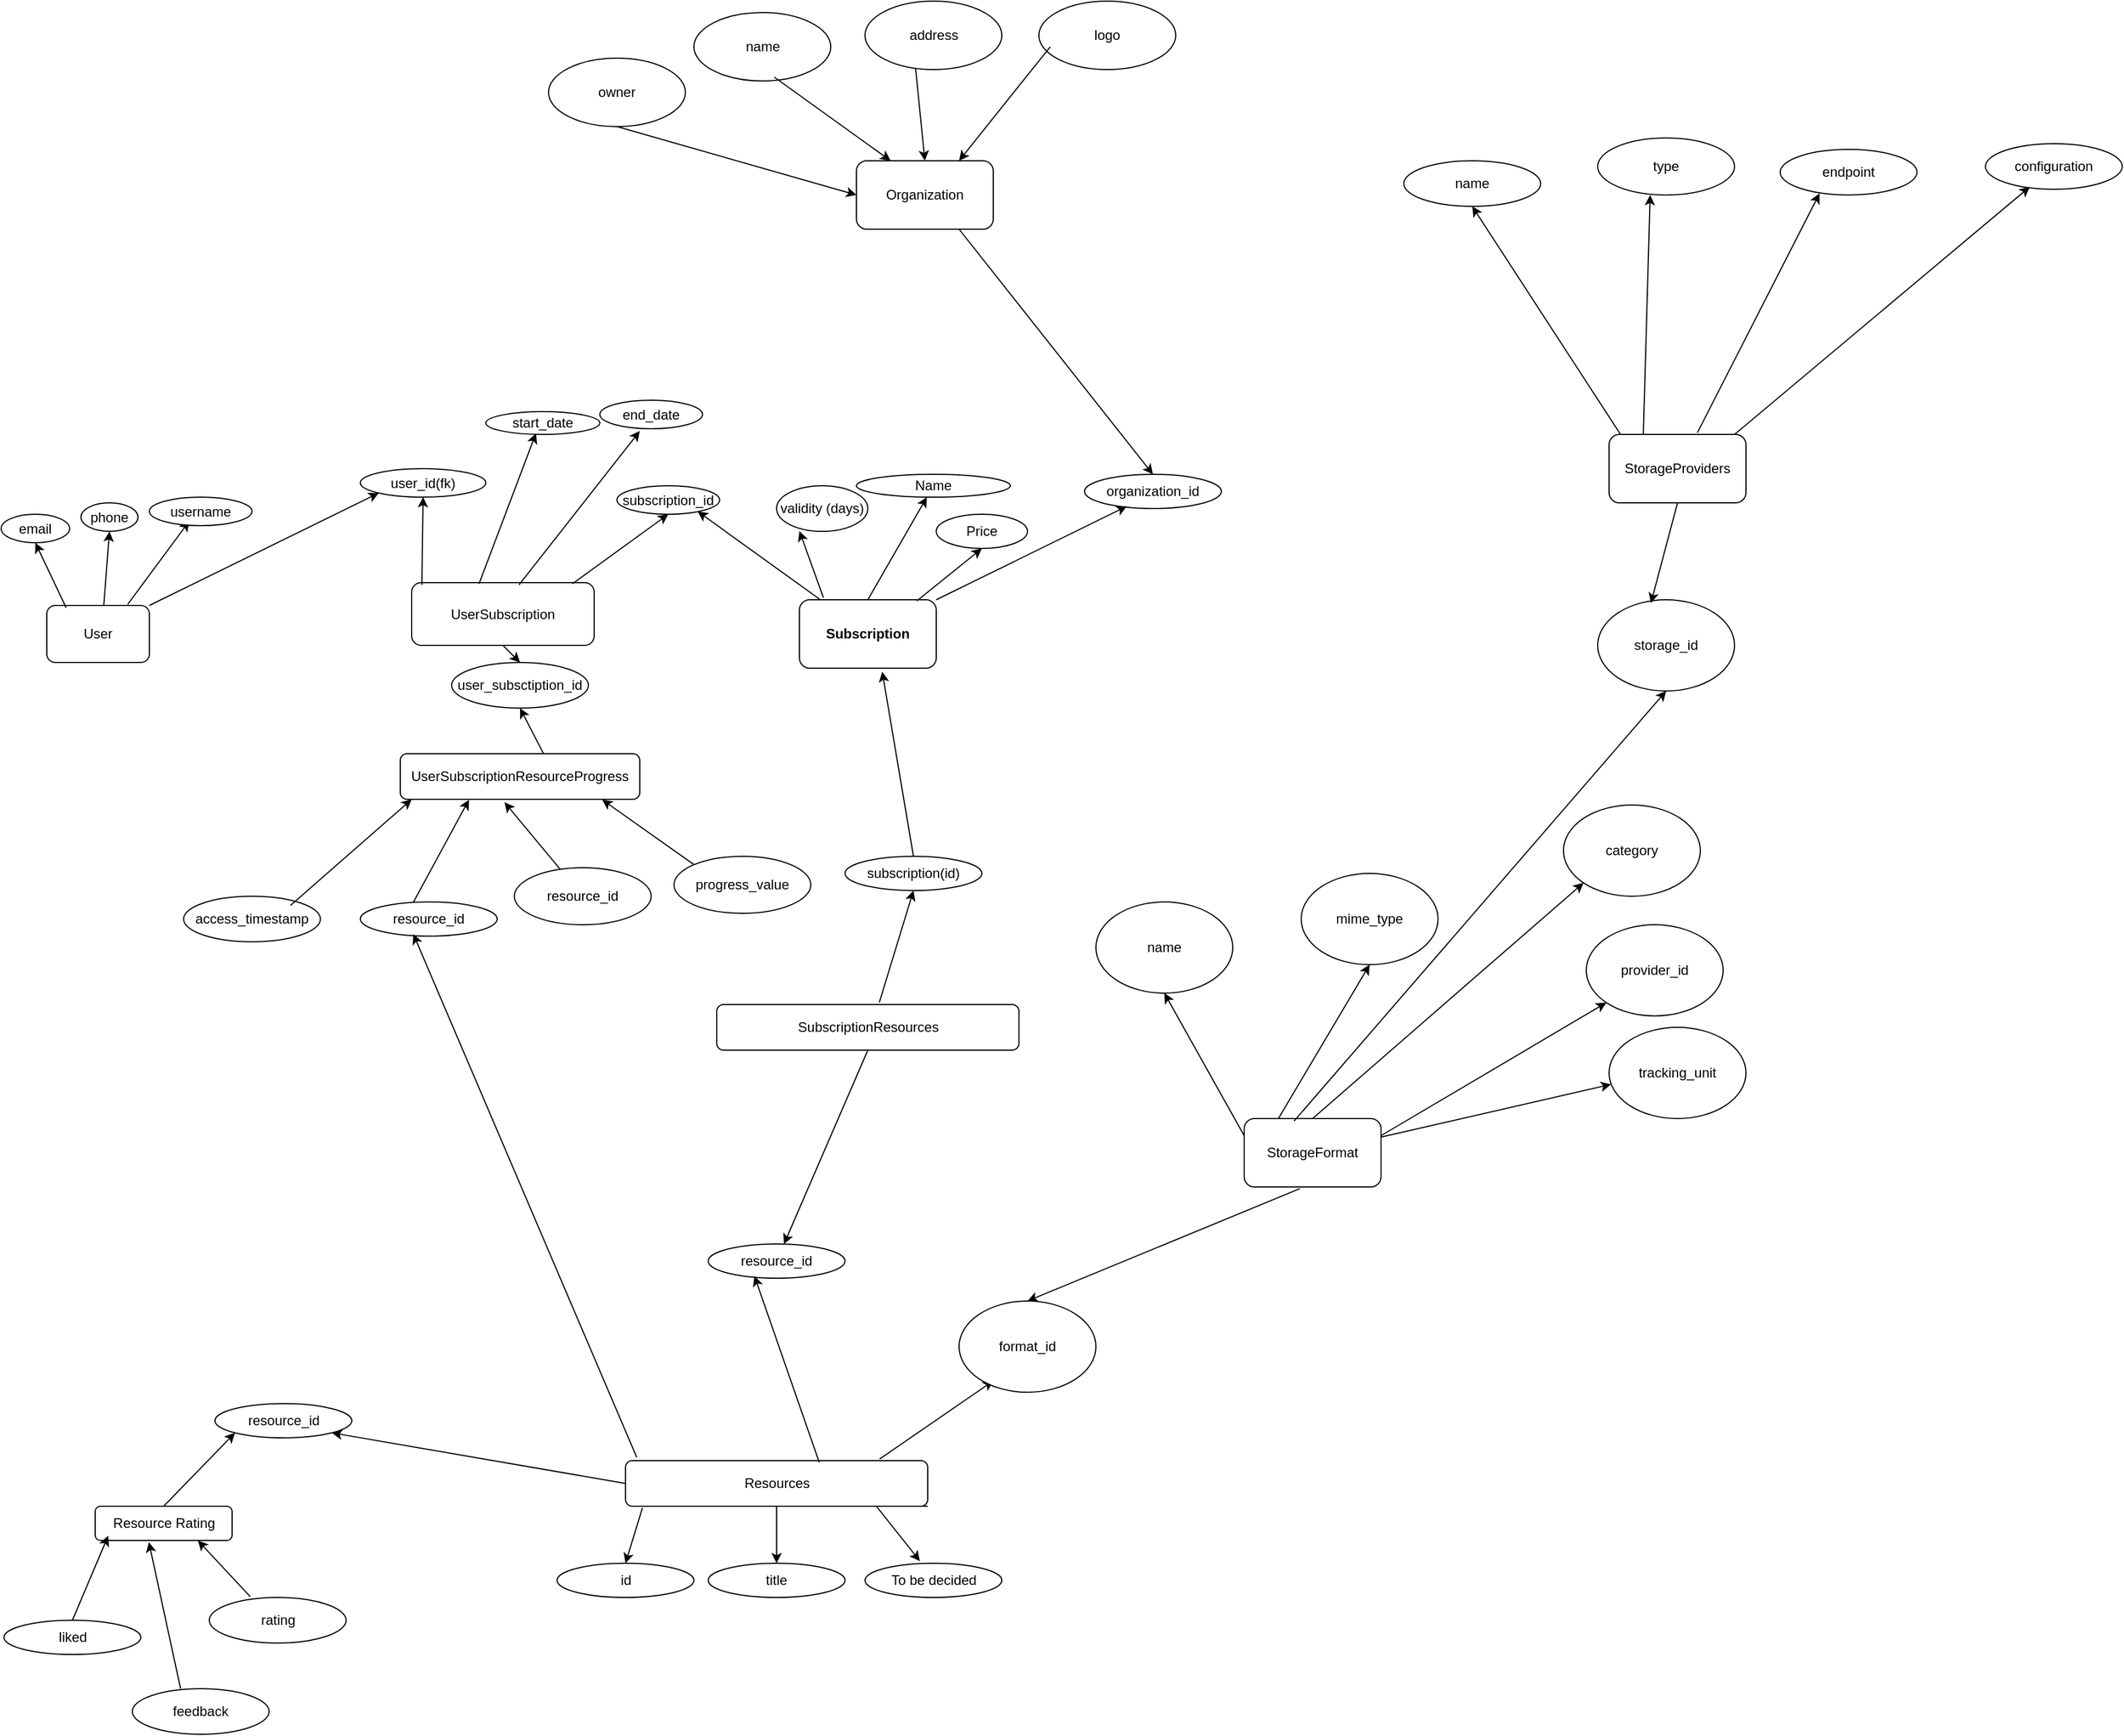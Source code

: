 <mxfile version="26.2.8">
  <diagram name="Page-1" id="UfVrASz8z7SiAWhCFTRR">
    <mxGraphModel dx="1264" dy="1968" grid="1" gridSize="10" guides="1" tooltips="1" connect="1" arrows="1" fold="1" page="1" pageScale="1" pageWidth="850" pageHeight="1100" math="0" shadow="0">
      <root>
        <mxCell id="0" />
        <mxCell id="1" parent="0" />
        <mxCell id="PPMV_HGDCqkAZv2vb4dY-1" value="User" style="rounded=1;whiteSpace=wrap;html=1;" parent="1" vertex="1">
          <mxGeometry x="40" y="180" width="90" height="50" as="geometry" />
        </mxCell>
        <mxCell id="PPMV_HGDCqkAZv2vb4dY-2" value="&lt;b&gt;Subscription&lt;/b&gt;" style="rounded=1;whiteSpace=wrap;html=1;" parent="1" vertex="1">
          <mxGeometry x="700" y="175" width="120" height="60" as="geometry" />
        </mxCell>
        <mxCell id="PPMV_HGDCqkAZv2vb4dY-4" value="validity (days)" style="ellipse;whiteSpace=wrap;html=1;" parent="1" vertex="1">
          <mxGeometry x="680" y="75" width="80" height="40" as="geometry" />
        </mxCell>
        <mxCell id="PPMV_HGDCqkAZv2vb4dY-6" value="" style="endArrow=classic;html=1;rounded=0;exitX=0.5;exitY=0;exitDx=0;exitDy=0;" parent="1" source="PPMV_HGDCqkAZv2vb4dY-2" target="PPMV_HGDCqkAZv2vb4dY-7" edge="1">
          <mxGeometry width="50" height="50" relative="1" as="geometry">
            <mxPoint x="530" y="210" as="sourcePoint" />
            <mxPoint x="580" y="160" as="targetPoint" />
          </mxGeometry>
        </mxCell>
        <mxCell id="PPMV_HGDCqkAZv2vb4dY-7" value="Name" style="ellipse;whiteSpace=wrap;html=1;" parent="1" vertex="1">
          <mxGeometry x="750" y="65" width="135" height="20" as="geometry" />
        </mxCell>
        <mxCell id="PPMV_HGDCqkAZv2vb4dY-8" value="Price" style="ellipse;whiteSpace=wrap;html=1;" parent="1" vertex="1">
          <mxGeometry x="820" y="100" width="80" height="30" as="geometry" />
        </mxCell>
        <mxCell id="PPMV_HGDCqkAZv2vb4dY-9" value="" style="endArrow=classic;html=1;rounded=0;exitX=0.858;exitY=0.017;exitDx=0;exitDy=0;exitPerimeter=0;entryX=0.5;entryY=1;entryDx=0;entryDy=0;" parent="1" source="PPMV_HGDCqkAZv2vb4dY-2" target="PPMV_HGDCqkAZv2vb4dY-8" edge="1">
          <mxGeometry width="50" height="50" relative="1" as="geometry">
            <mxPoint x="680" y="200" as="sourcePoint" />
            <mxPoint x="580" y="120" as="targetPoint" />
          </mxGeometry>
        </mxCell>
        <mxCell id="PPMV_HGDCqkAZv2vb4dY-16" value="" style="endArrow=classic;html=1;rounded=0;exitX=0.189;exitY=0.04;exitDx=0;exitDy=0;exitPerimeter=0;entryX=0.5;entryY=1;entryDx=0;entryDy=0;" parent="1" source="PPMV_HGDCqkAZv2vb4dY-1" target="PPMV_HGDCqkAZv2vb4dY-19" edge="1">
          <mxGeometry width="50" height="50" relative="1" as="geometry">
            <mxPoint x="40" y="185" as="sourcePoint" />
            <mxPoint x="60" y="125" as="targetPoint" />
          </mxGeometry>
        </mxCell>
        <mxCell id="PPMV_HGDCqkAZv2vb4dY-17" value="" style="endArrow=classic;html=1;rounded=0;entryX=0.5;entryY=1;entryDx=0;entryDy=0;" parent="1" target="PPMV_HGDCqkAZv2vb4dY-20" edge="1">
          <mxGeometry width="50" height="50" relative="1" as="geometry">
            <mxPoint x="90" y="180" as="sourcePoint" />
            <mxPoint x="90" y="120" as="targetPoint" />
          </mxGeometry>
        </mxCell>
        <mxCell id="PPMV_HGDCqkAZv2vb4dY-18" value="" style="endArrow=classic;html=1;rounded=0;exitX=0.9;exitY=0.08;exitDx=0;exitDy=0;exitPerimeter=0;entryX=0.389;entryY=0.84;entryDx=0;entryDy=0;entryPerimeter=0;" parent="1" target="PPMV_HGDCqkAZv2vb4dY-21" edge="1">
          <mxGeometry width="50" height="50" relative="1" as="geometry">
            <mxPoint x="111" y="179" as="sourcePoint" />
            <mxPoint x="210" y="115" as="targetPoint" />
          </mxGeometry>
        </mxCell>
        <mxCell id="PPMV_HGDCqkAZv2vb4dY-19" value="email" style="ellipse;whiteSpace=wrap;html=1;" parent="1" vertex="1">
          <mxGeometry y="100" width="60" height="25" as="geometry" />
        </mxCell>
        <mxCell id="PPMV_HGDCqkAZv2vb4dY-20" value="phone" style="ellipse;whiteSpace=wrap;html=1;" parent="1" vertex="1">
          <mxGeometry x="70" y="90" width="50" height="25" as="geometry" />
        </mxCell>
        <mxCell id="PPMV_HGDCqkAZv2vb4dY-21" value="username" style="ellipse;whiteSpace=wrap;html=1;" parent="1" vertex="1">
          <mxGeometry x="130" y="85" width="90" height="25" as="geometry" />
        </mxCell>
        <mxCell id="PPMV_HGDCqkAZv2vb4dY-25" value="UserSubscription" style="rounded=1;whiteSpace=wrap;html=1;" parent="1" vertex="1">
          <mxGeometry x="360" y="160" width="160" height="55" as="geometry" />
        </mxCell>
        <mxCell id="PPMV_HGDCqkAZv2vb4dY-26" value="" style="endArrow=classic;html=1;rounded=0;exitX=0.056;exitY=0.036;exitDx=0;exitDy=0;exitPerimeter=0;entryX=0.5;entryY=1;entryDx=0;entryDy=0;" parent="1" source="PPMV_HGDCqkAZv2vb4dY-25" target="PPMV_HGDCqkAZv2vb4dY-29" edge="1">
          <mxGeometry width="50" height="50" relative="1" as="geometry">
            <mxPoint x="210" y="460" as="sourcePoint" />
            <mxPoint x="230" y="400" as="targetPoint" />
          </mxGeometry>
        </mxCell>
        <mxCell id="PPMV_HGDCqkAZv2vb4dY-28" value="" style="endArrow=classic;html=1;rounded=0;exitX=0.588;exitY=0.036;exitDx=0;exitDy=0;exitPerimeter=0;entryX=0.389;entryY=1.08;entryDx=0;entryDy=0;entryPerimeter=0;" parent="1" source="PPMV_HGDCqkAZv2vb4dY-25" target="PPMV_HGDCqkAZv2vb4dY-31" edge="1">
          <mxGeometry width="50" height="50" relative="1" as="geometry">
            <mxPoint x="281" y="454" as="sourcePoint" />
            <mxPoint x="380" y="390" as="targetPoint" />
          </mxGeometry>
        </mxCell>
        <mxCell id="PPMV_HGDCqkAZv2vb4dY-29" value="user_id(fk)" style="ellipse;whiteSpace=wrap;html=1;" parent="1" vertex="1">
          <mxGeometry x="315" y="60" width="110" height="25" as="geometry" />
        </mxCell>
        <mxCell id="PPMV_HGDCqkAZv2vb4dY-30" value="start_date" style="ellipse;whiteSpace=wrap;html=1;" parent="1" vertex="1">
          <mxGeometry x="425" y="10" width="100" height="20" as="geometry" />
        </mxCell>
        <mxCell id="PPMV_HGDCqkAZv2vb4dY-31" value="end_date" style="ellipse;whiteSpace=wrap;html=1;" parent="1" vertex="1">
          <mxGeometry x="525" width="90" height="25" as="geometry" />
        </mxCell>
        <mxCell id="PPMV_HGDCqkAZv2vb4dY-32" value="" style="endArrow=classic;html=1;rounded=0;exitX=1;exitY=0;exitDx=0;exitDy=0;entryX=0;entryY=1;entryDx=0;entryDy=0;" parent="1" source="PPMV_HGDCqkAZv2vb4dY-1" target="PPMV_HGDCqkAZv2vb4dY-29" edge="1">
          <mxGeometry width="50" height="50" relative="1" as="geometry">
            <mxPoint x="120" y="390" as="sourcePoint" />
            <mxPoint x="170" y="340" as="targetPoint" />
          </mxGeometry>
        </mxCell>
        <mxCell id="PPMV_HGDCqkAZv2vb4dY-33" value="" style="endArrow=classic;html=1;rounded=0;entryX=0.787;entryY=0.9;entryDx=0;entryDy=0;entryPerimeter=0;" parent="1" source="PPMV_HGDCqkAZv2vb4dY-2" target="PPMV_HGDCqkAZv2vb4dY-34" edge="1">
          <mxGeometry width="50" height="50" relative="1" as="geometry">
            <mxPoint x="498" y="260" as="sourcePoint" />
            <mxPoint x="570" y="409" as="targetPoint" />
          </mxGeometry>
        </mxCell>
        <mxCell id="PPMV_HGDCqkAZv2vb4dY-34" value="subscription_id" style="ellipse;whiteSpace=wrap;html=1;" parent="1" vertex="1">
          <mxGeometry x="540" y="75" width="90" height="25" as="geometry" />
        </mxCell>
        <mxCell id="PPMV_HGDCqkAZv2vb4dY-35" value="" style="endArrow=classic;html=1;rounded=0;entryX=0.5;entryY=1;entryDx=0;entryDy=0;exitX=0.881;exitY=0.018;exitDx=0;exitDy=0;exitPerimeter=0;" parent="1" source="PPMV_HGDCqkAZv2vb4dY-25" target="PPMV_HGDCqkAZv2vb4dY-34" edge="1">
          <mxGeometry width="50" height="50" relative="1" as="geometry">
            <mxPoint x="320" y="450" as="sourcePoint" />
            <mxPoint x="394.5" y="375" as="targetPoint" />
          </mxGeometry>
        </mxCell>
        <mxCell id="PPMV_HGDCqkAZv2vb4dY-36" value="" style="endArrow=classic;html=1;rounded=0;exitX=0.369;exitY=0.018;exitDx=0;exitDy=0;exitPerimeter=0;entryX=0.44;entryY=0.95;entryDx=0;entryDy=0;entryPerimeter=0;" parent="1" source="PPMV_HGDCqkAZv2vb4dY-25" target="PPMV_HGDCqkAZv2vb4dY-30" edge="1">
          <mxGeometry width="50" height="50" relative="1" as="geometry">
            <mxPoint x="140" y="460" as="sourcePoint" />
            <mxPoint x="190" y="390" as="targetPoint" />
          </mxGeometry>
        </mxCell>
        <mxCell id="PPMV_HGDCqkAZv2vb4dY-37" value="" style="endArrow=classic;html=1;rounded=0;exitX=0.175;exitY=-0.033;exitDx=0;exitDy=0;entryX=0.25;entryY=0.994;entryDx=0;entryDy=0;entryPerimeter=0;exitPerimeter=0;" parent="1" source="PPMV_HGDCqkAZv2vb4dY-2" target="PPMV_HGDCqkAZv2vb4dY-4" edge="1">
          <mxGeometry width="50" height="50" relative="1" as="geometry">
            <mxPoint x="360" y="220" as="sourcePoint" />
            <mxPoint x="410" y="170" as="targetPoint" />
          </mxGeometry>
        </mxCell>
        <mxCell id="AaKS2BQyK7AZmn3CQ_Ea-1" value="Resources" style="rounded=1;whiteSpace=wrap;html=1;" vertex="1" parent="1">
          <mxGeometry x="547.5" y="930" width="265" height="40" as="geometry" />
        </mxCell>
        <mxCell id="AaKS2BQyK7AZmn3CQ_Ea-2" value="id" style="ellipse;whiteSpace=wrap;html=1;" vertex="1" parent="1">
          <mxGeometry x="487.5" y="1020" width="120" height="30" as="geometry" />
        </mxCell>
        <mxCell id="AaKS2BQyK7AZmn3CQ_Ea-3" value="title" style="ellipse;whiteSpace=wrap;html=1;" vertex="1" parent="1">
          <mxGeometry x="620" y="1020" width="120" height="30" as="geometry" />
        </mxCell>
        <mxCell id="AaKS2BQyK7AZmn3CQ_Ea-4" value="To be decided" style="ellipse;whiteSpace=wrap;html=1;" vertex="1" parent="1">
          <mxGeometry x="757.5" y="1020" width="120" height="30" as="geometry" />
        </mxCell>
        <mxCell id="AaKS2BQyK7AZmn3CQ_Ea-5" value="" style="endArrow=classic;html=1;rounded=0;entryX=0.5;entryY=0;entryDx=0;entryDy=0;exitX=0.056;exitY=1.036;exitDx=0;exitDy=0;exitPerimeter=0;" edge="1" parent="1" source="AaKS2BQyK7AZmn3CQ_Ea-1" target="AaKS2BQyK7AZmn3CQ_Ea-2">
          <mxGeometry width="50" height="50" relative="1" as="geometry">
            <mxPoint x="647.5" y="940" as="sourcePoint" />
            <mxPoint x="697.5" y="890" as="targetPoint" />
          </mxGeometry>
        </mxCell>
        <mxCell id="AaKS2BQyK7AZmn3CQ_Ea-7" value="" style="endArrow=classic;html=1;rounded=0;exitX=0.5;exitY=1;exitDx=0;exitDy=0;" edge="1" parent="1" source="AaKS2BQyK7AZmn3CQ_Ea-1" target="AaKS2BQyK7AZmn3CQ_Ea-3">
          <mxGeometry width="50" height="50" relative="1" as="geometry">
            <mxPoint x="647.5" y="940" as="sourcePoint" />
            <mxPoint x="697.5" y="890" as="targetPoint" />
          </mxGeometry>
        </mxCell>
        <mxCell id="AaKS2BQyK7AZmn3CQ_Ea-8" value="" style="endArrow=classic;html=1;rounded=0;entryX=0.401;entryY=-0.063;entryDx=0;entryDy=0;entryPerimeter=0;exitX=1;exitY=1;exitDx=0;exitDy=0;" edge="1" parent="1" source="AaKS2BQyK7AZmn3CQ_Ea-1" target="AaKS2BQyK7AZmn3CQ_Ea-4">
          <mxGeometry width="50" height="50" relative="1" as="geometry">
            <mxPoint x="647.5" y="940" as="sourcePoint" />
            <mxPoint x="697.5" y="890" as="targetPoint" />
            <Array as="points">
              <mxPoint x="767.5" y="970" />
            </Array>
          </mxGeometry>
        </mxCell>
        <mxCell id="AaKS2BQyK7AZmn3CQ_Ea-9" value="SubscriptionResources" style="rounded=1;whiteSpace=wrap;html=1;" vertex="1" parent="1">
          <mxGeometry x="627.5" y="530" width="265" height="40" as="geometry" />
        </mxCell>
        <mxCell id="AaKS2BQyK7AZmn3CQ_Ea-10" value="resource_id" style="ellipse;whiteSpace=wrap;html=1;" vertex="1" parent="1">
          <mxGeometry x="620" y="740" width="120" height="30" as="geometry" />
        </mxCell>
        <mxCell id="AaKS2BQyK7AZmn3CQ_Ea-11" value="subscription(id)" style="ellipse;whiteSpace=wrap;html=1;" vertex="1" parent="1">
          <mxGeometry x="740" y="400" width="120" height="30" as="geometry" />
        </mxCell>
        <mxCell id="AaKS2BQyK7AZmn3CQ_Ea-13" value="" style="endArrow=classic;html=1;rounded=0;exitX=0.5;exitY=1;exitDx=0;exitDy=0;" edge="1" parent="1" source="AaKS2BQyK7AZmn3CQ_Ea-9" target="AaKS2BQyK7AZmn3CQ_Ea-10">
          <mxGeometry width="50" height="50" relative="1" as="geometry">
            <mxPoint x="655" y="560" as="sourcePoint" />
            <mxPoint x="705" y="510" as="targetPoint" />
          </mxGeometry>
        </mxCell>
        <mxCell id="AaKS2BQyK7AZmn3CQ_Ea-15" value="" style="endArrow=classic;html=1;rounded=0;exitX=0.538;exitY=-0.047;exitDx=0;exitDy=0;exitPerimeter=0;entryX=0.5;entryY=1;entryDx=0;entryDy=0;" edge="1" parent="1" source="AaKS2BQyK7AZmn3CQ_Ea-9" target="AaKS2BQyK7AZmn3CQ_Ea-11">
          <mxGeometry width="50" height="50" relative="1" as="geometry">
            <mxPoint x="750" y="500" as="sourcePoint" />
            <mxPoint x="800" y="450" as="targetPoint" />
          </mxGeometry>
        </mxCell>
        <mxCell id="AaKS2BQyK7AZmn3CQ_Ea-16" value="" style="endArrow=classic;html=1;rounded=0;entryX=0.338;entryY=0.937;entryDx=0;entryDy=0;entryPerimeter=0;exitX=0.641;exitY=0.036;exitDx=0;exitDy=0;exitPerimeter=0;" edge="1" parent="1" source="AaKS2BQyK7AZmn3CQ_Ea-1" target="AaKS2BQyK7AZmn3CQ_Ea-10">
          <mxGeometry width="50" height="50" relative="1" as="geometry">
            <mxPoint x="502.5" y="920" as="sourcePoint" />
            <mxPoint x="552.5" y="870" as="targetPoint" />
          </mxGeometry>
        </mxCell>
        <mxCell id="AaKS2BQyK7AZmn3CQ_Ea-17" value="" style="endArrow=classic;html=1;rounded=0;exitX=0.5;exitY=0;exitDx=0;exitDy=0;entryX=0.605;entryY=1.052;entryDx=0;entryDy=0;entryPerimeter=0;" edge="1" parent="1" source="AaKS2BQyK7AZmn3CQ_Ea-11" target="PPMV_HGDCqkAZv2vb4dY-2">
          <mxGeometry width="50" height="50" relative="1" as="geometry">
            <mxPoint x="770" y="358" as="sourcePoint" />
            <mxPoint x="782" y="240" as="targetPoint" />
          </mxGeometry>
        </mxCell>
        <mxCell id="AaKS2BQyK7AZmn3CQ_Ea-19" value="UserSubscriptionResourceProgress" style="rounded=1;whiteSpace=wrap;html=1;" vertex="1" parent="1">
          <mxGeometry x="350" y="310" width="210" height="40" as="geometry" />
        </mxCell>
        <mxCell id="AaKS2BQyK7AZmn3CQ_Ea-20" value="resource_id" style="ellipse;whiteSpace=wrap;html=1;" vertex="1" parent="1">
          <mxGeometry x="315" y="440" width="120" height="30" as="geometry" />
        </mxCell>
        <mxCell id="AaKS2BQyK7AZmn3CQ_Ea-21" value="resource_id" style="ellipse;whiteSpace=wrap;html=1;" vertex="1" parent="1">
          <mxGeometry x="450" y="410" width="120" height="50" as="geometry" />
        </mxCell>
        <mxCell id="AaKS2BQyK7AZmn3CQ_Ea-22" value="progress_value" style="ellipse;whiteSpace=wrap;html=1;" vertex="1" parent="1">
          <mxGeometry x="590" y="400" width="120" height="50" as="geometry" />
        </mxCell>
        <mxCell id="AaKS2BQyK7AZmn3CQ_Ea-23" value="" style="endArrow=classic;html=1;rounded=0;exitX=0.037;exitY=-0.075;exitDx=0;exitDy=0;exitPerimeter=0;entryX=0.387;entryY=0.94;entryDx=0;entryDy=0;entryPerimeter=0;" edge="1" parent="1" source="AaKS2BQyK7AZmn3CQ_Ea-1" target="AaKS2BQyK7AZmn3CQ_Ea-20">
          <mxGeometry width="50" height="50" relative="1" as="geometry">
            <mxPoint x="520" y="770" as="sourcePoint" />
            <mxPoint x="370" y="470" as="targetPoint" />
          </mxGeometry>
        </mxCell>
        <mxCell id="AaKS2BQyK7AZmn3CQ_Ea-24" value="" style="endArrow=classic;html=1;rounded=0;exitX=0.387;exitY=0.011;exitDx=0;exitDy=0;exitPerimeter=0;entryX=0.287;entryY=1.008;entryDx=0;entryDy=0;entryPerimeter=0;" edge="1" parent="1" source="AaKS2BQyK7AZmn3CQ_Ea-20" target="AaKS2BQyK7AZmn3CQ_Ea-19">
          <mxGeometry width="50" height="50" relative="1" as="geometry">
            <mxPoint x="360" y="430" as="sourcePoint" />
            <mxPoint x="410" y="360" as="targetPoint" />
          </mxGeometry>
        </mxCell>
        <mxCell id="AaKS2BQyK7AZmn3CQ_Ea-25" value="" style="endArrow=classic;html=1;rounded=0;entryX=0.435;entryY=1.064;entryDx=0;entryDy=0;entryPerimeter=0;" edge="1" parent="1" source="AaKS2BQyK7AZmn3CQ_Ea-21" target="AaKS2BQyK7AZmn3CQ_Ea-19">
          <mxGeometry width="50" height="50" relative="1" as="geometry">
            <mxPoint x="371" y="450" as="sourcePoint" />
            <mxPoint x="420" y="360" as="targetPoint" />
          </mxGeometry>
        </mxCell>
        <mxCell id="AaKS2BQyK7AZmn3CQ_Ea-26" value="" style="endArrow=classic;html=1;rounded=0;entryX=0.843;entryY=1.008;entryDx=0;entryDy=0;entryPerimeter=0;exitX=0;exitY=0;exitDx=0;exitDy=0;" edge="1" parent="1" source="AaKS2BQyK7AZmn3CQ_Ea-22" target="AaKS2BQyK7AZmn3CQ_Ea-19">
          <mxGeometry width="50" height="50" relative="1" as="geometry">
            <mxPoint x="580" y="408" as="sourcePoint" />
            <mxPoint x="530" y="350" as="targetPoint" />
          </mxGeometry>
        </mxCell>
        <mxCell id="AaKS2BQyK7AZmn3CQ_Ea-27" value="user_subsctiption_id" style="ellipse;whiteSpace=wrap;html=1;" vertex="1" parent="1">
          <mxGeometry x="395" y="230" width="120" height="40" as="geometry" />
        </mxCell>
        <mxCell id="AaKS2BQyK7AZmn3CQ_Ea-30" value="" style="endArrow=classic;html=1;rounded=0;exitX=0.599;exitY=0.008;exitDx=0;exitDy=0;exitPerimeter=0;entryX=0.5;entryY=1;entryDx=0;entryDy=0;" edge="1" parent="1" source="AaKS2BQyK7AZmn3CQ_Ea-19" target="AaKS2BQyK7AZmn3CQ_Ea-27">
          <mxGeometry width="50" height="50" relative="1" as="geometry">
            <mxPoint x="340" y="410" as="sourcePoint" />
            <mxPoint x="390" y="360" as="targetPoint" />
            <Array as="points" />
          </mxGeometry>
        </mxCell>
        <mxCell id="AaKS2BQyK7AZmn3CQ_Ea-31" value="" style="endArrow=classic;html=1;rounded=0;entryX=0.5;entryY=0;entryDx=0;entryDy=0;exitX=0.5;exitY=1;exitDx=0;exitDy=0;" edge="1" parent="1" source="PPMV_HGDCqkAZv2vb4dY-25" target="AaKS2BQyK7AZmn3CQ_Ea-27">
          <mxGeometry width="50" height="50" relative="1" as="geometry">
            <mxPoint x="210" y="370" as="sourcePoint" />
            <mxPoint x="260" y="320" as="targetPoint" />
          </mxGeometry>
        </mxCell>
        <mxCell id="AaKS2BQyK7AZmn3CQ_Ea-32" value="access_timestamp" style="ellipse;whiteSpace=wrap;html=1;" vertex="1" parent="1">
          <mxGeometry x="160" y="435" width="120" height="40" as="geometry" />
        </mxCell>
        <mxCell id="AaKS2BQyK7AZmn3CQ_Ea-33" value="" style="endArrow=classic;html=1;rounded=0;exitX=0.781;exitY=0.203;exitDx=0;exitDy=0;exitPerimeter=0;" edge="1" parent="1" source="AaKS2BQyK7AZmn3CQ_Ea-32">
          <mxGeometry width="50" height="50" relative="1" as="geometry">
            <mxPoint x="310" y="400" as="sourcePoint" />
            <mxPoint x="360" y="350" as="targetPoint" />
          </mxGeometry>
        </mxCell>
        <mxCell id="AaKS2BQyK7AZmn3CQ_Ea-34" value="Resource Rating" style="rounded=1;whiteSpace=wrap;html=1;" vertex="1" parent="1">
          <mxGeometry x="82.5" y="970" width="120" height="30" as="geometry" />
        </mxCell>
        <mxCell id="AaKS2BQyK7AZmn3CQ_Ea-35" value="resource_id" style="ellipse;whiteSpace=wrap;html=1;" vertex="1" parent="1">
          <mxGeometry x="187.5" y="880" width="120" height="30" as="geometry" />
        </mxCell>
        <mxCell id="AaKS2BQyK7AZmn3CQ_Ea-36" value="" style="endArrow=classic;html=1;rounded=0;exitX=0;exitY=0.5;exitDx=0;exitDy=0;entryX=1;entryY=1;entryDx=0;entryDy=0;" edge="1" parent="1" source="AaKS2BQyK7AZmn3CQ_Ea-1" target="AaKS2BQyK7AZmn3CQ_Ea-35">
          <mxGeometry width="50" height="50" relative="1" as="geometry">
            <mxPoint x="252.5" y="960" as="sourcePoint" />
            <mxPoint x="302.5" y="910" as="targetPoint" />
          </mxGeometry>
        </mxCell>
        <mxCell id="AaKS2BQyK7AZmn3CQ_Ea-37" value="" style="endArrow=classic;html=1;rounded=0;entryX=0;entryY=1;entryDx=0;entryDy=0;" edge="1" parent="1" target="AaKS2BQyK7AZmn3CQ_Ea-35">
          <mxGeometry width="50" height="50" relative="1" as="geometry">
            <mxPoint x="142.5" y="970" as="sourcePoint" />
            <mxPoint x="192.5" y="920" as="targetPoint" />
          </mxGeometry>
        </mxCell>
        <mxCell id="AaKS2BQyK7AZmn3CQ_Ea-38" value="liked" style="ellipse;whiteSpace=wrap;html=1;" vertex="1" parent="1">
          <mxGeometry x="2.5" y="1070" width="120" height="30" as="geometry" />
        </mxCell>
        <mxCell id="AaKS2BQyK7AZmn3CQ_Ea-39" value="feedback" style="ellipse;whiteSpace=wrap;html=1;" vertex="1" parent="1">
          <mxGeometry x="115" y="1130" width="120" height="40" as="geometry" />
        </mxCell>
        <mxCell id="AaKS2BQyK7AZmn3CQ_Ea-40" value="rating" style="ellipse;whiteSpace=wrap;html=1;" vertex="1" parent="1">
          <mxGeometry x="182.5" y="1050" width="120" height="40" as="geometry" />
        </mxCell>
        <mxCell id="AaKS2BQyK7AZmn3CQ_Ea-41" value="" style="endArrow=classic;html=1;rounded=0;exitX=0.299;exitY=-0.019;exitDx=0;exitDy=0;entryX=0.75;entryY=1;entryDx=0;entryDy=0;exitPerimeter=0;" edge="1" parent="1" source="AaKS2BQyK7AZmn3CQ_Ea-40" target="AaKS2BQyK7AZmn3CQ_Ea-34">
          <mxGeometry width="50" height="50" relative="1" as="geometry">
            <mxPoint x="142.5" y="1050" as="sourcePoint" />
            <mxPoint x="192.5" y="1000" as="targetPoint" />
          </mxGeometry>
        </mxCell>
        <mxCell id="AaKS2BQyK7AZmn3CQ_Ea-42" value="" style="endArrow=classic;html=1;rounded=0;exitX=0.5;exitY=0;exitDx=0;exitDy=0;entryX=0.095;entryY=0.863;entryDx=0;entryDy=0;entryPerimeter=0;" edge="1" parent="1" source="AaKS2BQyK7AZmn3CQ_Ea-38" target="AaKS2BQyK7AZmn3CQ_Ea-34">
          <mxGeometry width="50" height="50" relative="1" as="geometry">
            <mxPoint x="82.5" y="1050" as="sourcePoint" />
            <mxPoint x="92.5" y="1010" as="targetPoint" />
          </mxGeometry>
        </mxCell>
        <mxCell id="AaKS2BQyK7AZmn3CQ_Ea-43" value="" style="endArrow=classic;html=1;rounded=0;entryX=0.392;entryY=1.048;entryDx=0;entryDy=0;entryPerimeter=0;exitX=0.353;exitY=0;exitDx=0;exitDy=0;exitPerimeter=0;" edge="1" parent="1" source="AaKS2BQyK7AZmn3CQ_Ea-39" target="AaKS2BQyK7AZmn3CQ_Ea-34">
          <mxGeometry width="50" height="50" relative="1" as="geometry">
            <mxPoint x="157.351" y="1110.074" as="sourcePoint" />
            <mxPoint x="152.5" y="1000" as="targetPoint" />
          </mxGeometry>
        </mxCell>
        <mxCell id="AaKS2BQyK7AZmn3CQ_Ea-44" value="StorageProviders" style="rounded=1;whiteSpace=wrap;html=1;" vertex="1" parent="1">
          <mxGeometry x="1410" y="30" width="120" height="60" as="geometry" />
        </mxCell>
        <mxCell id="AaKS2BQyK7AZmn3CQ_Ea-45" value="name" style="ellipse;whiteSpace=wrap;html=1;" vertex="1" parent="1">
          <mxGeometry x="1230" y="-210" width="120" height="40" as="geometry" />
        </mxCell>
        <mxCell id="AaKS2BQyK7AZmn3CQ_Ea-46" value="type" style="ellipse;whiteSpace=wrap;html=1;" vertex="1" parent="1">
          <mxGeometry x="1400" y="-230" width="120" height="50" as="geometry" />
        </mxCell>
        <mxCell id="AaKS2BQyK7AZmn3CQ_Ea-47" value="endpoint" style="ellipse;whiteSpace=wrap;html=1;" vertex="1" parent="1">
          <mxGeometry x="1560" y="-220" width="120" height="40" as="geometry" />
        </mxCell>
        <mxCell id="AaKS2BQyK7AZmn3CQ_Ea-48" value="configuration" style="ellipse;whiteSpace=wrap;html=1;" vertex="1" parent="1">
          <mxGeometry x="1740" y="-225" width="120" height="40" as="geometry" />
        </mxCell>
        <mxCell id="AaKS2BQyK7AZmn3CQ_Ea-49" value="" style="endArrow=classic;html=1;rounded=0;entryX=0.5;entryY=1;entryDx=0;entryDy=0;" edge="1" parent="1" target="AaKS2BQyK7AZmn3CQ_Ea-45">
          <mxGeometry width="50" height="50" relative="1" as="geometry">
            <mxPoint x="1420" y="30" as="sourcePoint" />
            <mxPoint x="1340" y="90" as="targetPoint" />
          </mxGeometry>
        </mxCell>
        <mxCell id="AaKS2BQyK7AZmn3CQ_Ea-50" value="" style="endArrow=classic;html=1;rounded=0;exitX=0.25;exitY=0;exitDx=0;exitDy=0;" edge="1" parent="1" source="AaKS2BQyK7AZmn3CQ_Ea-44">
          <mxGeometry width="50" height="50" relative="1" as="geometry">
            <mxPoint x="1390" y="150" as="sourcePoint" />
            <mxPoint x="1446" y="-180" as="targetPoint" />
          </mxGeometry>
        </mxCell>
        <mxCell id="AaKS2BQyK7AZmn3CQ_Ea-51" value="" style="endArrow=classic;html=1;rounded=0;exitX=0.645;exitY=-0.024;exitDx=0;exitDy=0;exitPerimeter=0;entryX=0.288;entryY=0.964;entryDx=0;entryDy=0;entryPerimeter=0;" edge="1" parent="1" source="AaKS2BQyK7AZmn3CQ_Ea-44" target="AaKS2BQyK7AZmn3CQ_Ea-47">
          <mxGeometry width="50" height="50" relative="1" as="geometry">
            <mxPoint x="1494" y="120" as="sourcePoint" />
            <mxPoint x="1580" y="-190" as="targetPoint" />
          </mxGeometry>
        </mxCell>
        <mxCell id="AaKS2BQyK7AZmn3CQ_Ea-52" value="" style="endArrow=classic;html=1;rounded=0;entryX=0.324;entryY=0.946;entryDx=0;entryDy=0;entryPerimeter=0;exitX=0.895;exitY=1.048;exitDx=0;exitDy=0;exitPerimeter=0;" edge="1" parent="1" target="AaKS2BQyK7AZmn3CQ_Ea-48">
          <mxGeometry width="50" height="50" relative="1" as="geometry">
            <mxPoint x="1520" y="30.0" as="sourcePoint" />
            <mxPoint x="1782.92" y="-283.6" as="targetPoint" />
          </mxGeometry>
        </mxCell>
        <mxCell id="AaKS2BQyK7AZmn3CQ_Ea-53" value="StorageFormat" style="rounded=1;whiteSpace=wrap;html=1;" vertex="1" parent="1">
          <mxGeometry x="1090" y="630" width="120" height="60" as="geometry" />
        </mxCell>
        <mxCell id="AaKS2BQyK7AZmn3CQ_Ea-54" value="name" style="ellipse;whiteSpace=wrap;html=1;" vertex="1" parent="1">
          <mxGeometry x="960" y="440" width="120" height="80" as="geometry" />
        </mxCell>
        <mxCell id="AaKS2BQyK7AZmn3CQ_Ea-55" value="mime_type" style="ellipse;whiteSpace=wrap;html=1;" vertex="1" parent="1">
          <mxGeometry x="1140" y="415" width="120" height="80" as="geometry" />
        </mxCell>
        <mxCell id="AaKS2BQyK7AZmn3CQ_Ea-56" value="category" style="ellipse;whiteSpace=wrap;html=1;" vertex="1" parent="1">
          <mxGeometry x="1370" y="355" width="120" height="80" as="geometry" />
        </mxCell>
        <mxCell id="AaKS2BQyK7AZmn3CQ_Ea-57" value="provider_id" style="ellipse;whiteSpace=wrap;html=1;" vertex="1" parent="1">
          <mxGeometry x="1390" y="460" width="120" height="80" as="geometry" />
        </mxCell>
        <mxCell id="AaKS2BQyK7AZmn3CQ_Ea-58" value="tracking_unit" style="ellipse;whiteSpace=wrap;html=1;" vertex="1" parent="1">
          <mxGeometry x="1410" y="550" width="120" height="80" as="geometry" />
        </mxCell>
        <mxCell id="AaKS2BQyK7AZmn3CQ_Ea-59" value="" style="endArrow=classic;html=1;rounded=0;exitX=0;exitY=0.25;exitDx=0;exitDy=0;entryX=0.5;entryY=1;entryDx=0;entryDy=0;" edge="1" parent="1" source="AaKS2BQyK7AZmn3CQ_Ea-53" target="AaKS2BQyK7AZmn3CQ_Ea-54">
          <mxGeometry width="50" height="50" relative="1" as="geometry">
            <mxPoint x="1150" y="540" as="sourcePoint" />
            <mxPoint x="1200" y="490" as="targetPoint" />
          </mxGeometry>
        </mxCell>
        <mxCell id="AaKS2BQyK7AZmn3CQ_Ea-60" value="" style="endArrow=classic;html=1;rounded=0;entryX=0.5;entryY=1;entryDx=0;entryDy=0;exitX=0.25;exitY=0;exitDx=0;exitDy=0;" edge="1" parent="1" source="AaKS2BQyK7AZmn3CQ_Ea-53" target="AaKS2BQyK7AZmn3CQ_Ea-55">
          <mxGeometry width="50" height="50" relative="1" as="geometry">
            <mxPoint x="1440" y="540" as="sourcePoint" />
            <mxPoint x="1450" y="500" as="targetPoint" />
          </mxGeometry>
        </mxCell>
        <mxCell id="AaKS2BQyK7AZmn3CQ_Ea-61" value="" style="endArrow=classic;html=1;rounded=0;entryX=0;entryY=1;entryDx=0;entryDy=0;exitX=0.5;exitY=0;exitDx=0;exitDy=0;" edge="1" parent="1" source="AaKS2BQyK7AZmn3CQ_Ea-53" target="AaKS2BQyK7AZmn3CQ_Ea-56">
          <mxGeometry width="50" height="50" relative="1" as="geometry">
            <mxPoint x="1480" y="550" as="sourcePoint" />
            <mxPoint x="1550" y="500" as="targetPoint" />
          </mxGeometry>
        </mxCell>
        <mxCell id="AaKS2BQyK7AZmn3CQ_Ea-62" value="" style="endArrow=classic;html=1;rounded=0;exitX=1;exitY=0.25;exitDx=0;exitDy=0;entryX=0;entryY=1;entryDx=0;entryDy=0;" edge="1" parent="1" source="AaKS2BQyK7AZmn3CQ_Ea-53" target="AaKS2BQyK7AZmn3CQ_Ea-57">
          <mxGeometry width="50" height="50" relative="1" as="geometry">
            <mxPoint x="1730" y="520" as="sourcePoint" />
            <mxPoint x="1780" y="470" as="targetPoint" />
          </mxGeometry>
        </mxCell>
        <mxCell id="AaKS2BQyK7AZmn3CQ_Ea-63" value="" style="endArrow=classic;html=1;rounded=0;entryX=0.014;entryY=0.625;entryDx=0;entryDy=0;entryPerimeter=0;" edge="1" parent="1" source="AaKS2BQyK7AZmn3CQ_Ea-53" target="AaKS2BQyK7AZmn3CQ_Ea-58">
          <mxGeometry width="50" height="50" relative="1" as="geometry">
            <mxPoint x="1500" y="620" as="sourcePoint" />
            <mxPoint x="1550" y="570" as="targetPoint" />
          </mxGeometry>
        </mxCell>
        <mxCell id="AaKS2BQyK7AZmn3CQ_Ea-64" value="" style="endArrow=classic;html=1;rounded=0;exitX=0.841;exitY=-0.036;exitDx=0;exitDy=0;exitPerimeter=0;" edge="1" parent="1" source="AaKS2BQyK7AZmn3CQ_Ea-1">
          <mxGeometry width="50" height="50" relative="1" as="geometry">
            <mxPoint x="820" y="910" as="sourcePoint" />
            <mxPoint x="870" y="860" as="targetPoint" />
          </mxGeometry>
        </mxCell>
        <mxCell id="AaKS2BQyK7AZmn3CQ_Ea-65" value="format_id" style="ellipse;whiteSpace=wrap;html=1;" vertex="1" parent="1">
          <mxGeometry x="840" y="790" width="120" height="80" as="geometry" />
        </mxCell>
        <mxCell id="AaKS2BQyK7AZmn3CQ_Ea-66" value="" style="endArrow=classic;html=1;rounded=0;entryX=0.5;entryY=0;entryDx=0;entryDy=0;exitX=0.407;exitY=1.024;exitDx=0;exitDy=0;exitPerimeter=0;" edge="1" parent="1" source="AaKS2BQyK7AZmn3CQ_Ea-53" target="AaKS2BQyK7AZmn3CQ_Ea-65">
          <mxGeometry width="50" height="50" relative="1" as="geometry">
            <mxPoint x="1130" y="680" as="sourcePoint" />
            <mxPoint x="1180" y="630" as="targetPoint" />
          </mxGeometry>
        </mxCell>
        <mxCell id="AaKS2BQyK7AZmn3CQ_Ea-67" value="storage_id" style="ellipse;whiteSpace=wrap;html=1;" vertex="1" parent="1">
          <mxGeometry x="1400" y="175" width="120" height="80" as="geometry" />
        </mxCell>
        <mxCell id="AaKS2BQyK7AZmn3CQ_Ea-68" value="" style="endArrow=classic;html=1;rounded=0;exitX=0.365;exitY=0.036;exitDx=0;exitDy=0;exitPerimeter=0;entryX=0.5;entryY=1;entryDx=0;entryDy=0;" edge="1" parent="1" source="AaKS2BQyK7AZmn3CQ_Ea-53" target="AaKS2BQyK7AZmn3CQ_Ea-67">
          <mxGeometry width="50" height="50" relative="1" as="geometry">
            <mxPoint x="1290" y="310" as="sourcePoint" />
            <mxPoint x="1360" y="240" as="targetPoint" />
          </mxGeometry>
        </mxCell>
        <mxCell id="AaKS2BQyK7AZmn3CQ_Ea-69" value="" style="endArrow=classic;html=1;rounded=0;entryX=0.389;entryY=0.036;entryDx=0;entryDy=0;entryPerimeter=0;exitX=0.5;exitY=1;exitDx=0;exitDy=0;" edge="1" parent="1" source="AaKS2BQyK7AZmn3CQ_Ea-44" target="AaKS2BQyK7AZmn3CQ_Ea-67">
          <mxGeometry width="50" height="50" relative="1" as="geometry">
            <mxPoint x="1090" y="220" as="sourcePoint" />
            <mxPoint x="1140" y="170" as="targetPoint" />
          </mxGeometry>
        </mxCell>
        <mxCell id="AaKS2BQyK7AZmn3CQ_Ea-70" value="address" style="ellipse;whiteSpace=wrap;html=1;" vertex="1" parent="1">
          <mxGeometry x="757.5" y="-350" width="120" height="60" as="geometry" />
        </mxCell>
        <mxCell id="AaKS2BQyK7AZmn3CQ_Ea-71" value="owner" style="ellipse;whiteSpace=wrap;html=1;" vertex="1" parent="1">
          <mxGeometry x="480" y="-300" width="120" height="60" as="geometry" />
        </mxCell>
        <mxCell id="AaKS2BQyK7AZmn3CQ_Ea-72" value="name" style="ellipse;whiteSpace=wrap;html=1;" vertex="1" parent="1">
          <mxGeometry x="607.5" y="-340" width="120" height="60" as="geometry" />
        </mxCell>
        <mxCell id="AaKS2BQyK7AZmn3CQ_Ea-73" value="logo" style="ellipse;whiteSpace=wrap;html=1;" vertex="1" parent="1">
          <mxGeometry x="910" y="-350" width="120" height="60" as="geometry" />
        </mxCell>
        <mxCell id="AaKS2BQyK7AZmn3CQ_Ea-74" value="Organization" style="rounded=1;whiteSpace=wrap;html=1;" vertex="1" parent="1">
          <mxGeometry x="750" y="-210" width="120" height="60" as="geometry" />
        </mxCell>
        <mxCell id="AaKS2BQyK7AZmn3CQ_Ea-75" value="" style="endArrow=classic;html=1;rounded=0;entryX=0;entryY=0.5;entryDx=0;entryDy=0;exitX=0.5;exitY=1;exitDx=0;exitDy=0;" edge="1" parent="1" source="AaKS2BQyK7AZmn3CQ_Ea-71" target="AaKS2BQyK7AZmn3CQ_Ea-74">
          <mxGeometry width="50" height="50" relative="1" as="geometry">
            <mxPoint x="470" y="-190" as="sourcePoint" />
            <mxPoint x="890" y="-140" as="targetPoint" />
          </mxGeometry>
        </mxCell>
        <mxCell id="AaKS2BQyK7AZmn3CQ_Ea-76" value="" style="endArrow=classic;html=1;rounded=0;entryX=0.25;entryY=0;entryDx=0;entryDy=0;exitX=0.587;exitY=0.944;exitDx=0;exitDy=0;exitPerimeter=0;" edge="1" parent="1" source="AaKS2BQyK7AZmn3CQ_Ea-72" target="AaKS2BQyK7AZmn3CQ_Ea-74">
          <mxGeometry width="50" height="50" relative="1" as="geometry">
            <mxPoint x="550" y="-140" as="sourcePoint" />
            <mxPoint x="600" y="-190" as="targetPoint" />
          </mxGeometry>
        </mxCell>
        <mxCell id="AaKS2BQyK7AZmn3CQ_Ea-77" value="" style="endArrow=classic;html=1;rounded=0;entryX=0.5;entryY=0;entryDx=0;entryDy=0;exitX=0.37;exitY=0.989;exitDx=0;exitDy=0;exitPerimeter=0;" edge="1" parent="1" source="AaKS2BQyK7AZmn3CQ_Ea-70" target="AaKS2BQyK7AZmn3CQ_Ea-74">
          <mxGeometry width="50" height="50" relative="1" as="geometry">
            <mxPoint x="840" y="-283" as="sourcePoint" />
            <mxPoint x="942" y="-210" as="targetPoint" />
          </mxGeometry>
        </mxCell>
        <mxCell id="AaKS2BQyK7AZmn3CQ_Ea-78" value="" style="endArrow=classic;html=1;rounded=0;entryX=0.75;entryY=0;entryDx=0;entryDy=0;exitX=0.083;exitY=0.667;exitDx=0;exitDy=0;exitPerimeter=0;" edge="1" parent="1" source="AaKS2BQyK7AZmn3CQ_Ea-73" target="AaKS2BQyK7AZmn3CQ_Ea-74">
          <mxGeometry width="50" height="50" relative="1" as="geometry">
            <mxPoint x="930" y="-170" as="sourcePoint" />
            <mxPoint x="980" y="-220" as="targetPoint" />
          </mxGeometry>
        </mxCell>
        <mxCell id="AaKS2BQyK7AZmn3CQ_Ea-79" value="organization_id" style="ellipse;whiteSpace=wrap;html=1;" vertex="1" parent="1">
          <mxGeometry x="950" y="65" width="120" height="30" as="geometry" />
        </mxCell>
        <mxCell id="AaKS2BQyK7AZmn3CQ_Ea-80" value="" style="endArrow=classic;html=1;rounded=0;entryX=0.309;entryY=0.933;entryDx=0;entryDy=0;entryPerimeter=0;exitX=1;exitY=0;exitDx=0;exitDy=0;" edge="1" parent="1" source="PPMV_HGDCqkAZv2vb4dY-2" target="AaKS2BQyK7AZmn3CQ_Ea-79">
          <mxGeometry width="50" height="50" relative="1" as="geometry">
            <mxPoint x="930" y="180" as="sourcePoint" />
            <mxPoint x="980" y="130" as="targetPoint" />
          </mxGeometry>
        </mxCell>
        <mxCell id="AaKS2BQyK7AZmn3CQ_Ea-81" value="" style="endArrow=classic;html=1;rounded=0;entryX=0.5;entryY=0;entryDx=0;entryDy=0;exitX=0.75;exitY=1;exitDx=0;exitDy=0;" edge="1" parent="1" source="AaKS2BQyK7AZmn3CQ_Ea-74" target="AaKS2BQyK7AZmn3CQ_Ea-79">
          <mxGeometry width="50" height="50" relative="1" as="geometry">
            <mxPoint x="960" y="-40" as="sourcePoint" />
            <mxPoint x="1010" y="-90" as="targetPoint" />
          </mxGeometry>
        </mxCell>
      </root>
    </mxGraphModel>
  </diagram>
</mxfile>
